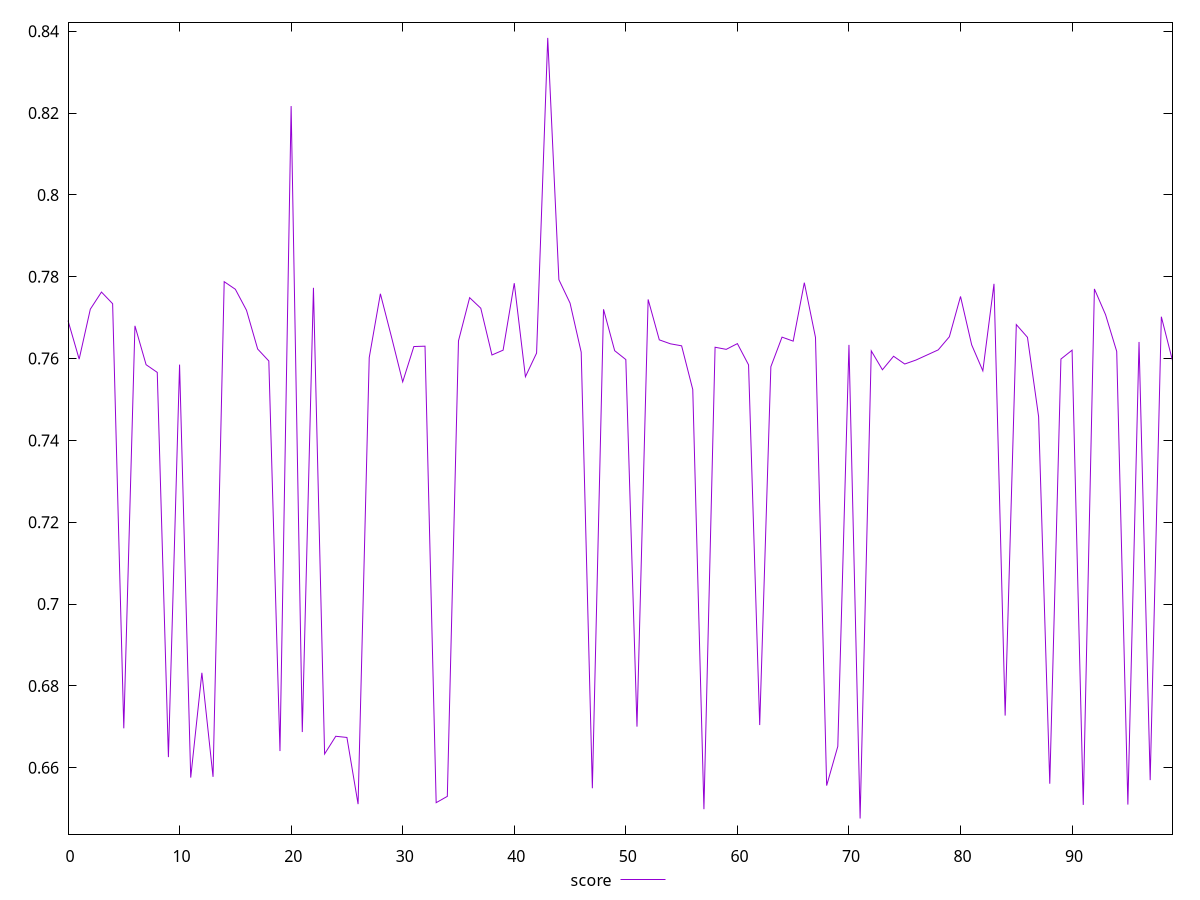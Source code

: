 reset

$score <<EOF
0 0.7692859094964107
1 0.7598571160188997
2 0.7720645707899441
3 0.7762488483872093
4 0.7734044233962304
5 0.669634624769779
6 0.76799631229361
7 0.7584989376547642
8 0.7566198789952188
9 0.662594069343378
10 0.7585135651690962
11 0.657593984158922
12 0.6832053551055574
13 0.6577770323322444
14 0.7787867806632658
15 0.7769314607228103
16 0.7717970877448036
17 0.7623332316276621
18 0.759402541214975
19 0.6640824295094709
20 0.821704009727414
21 0.6687259387263844
22 0.7772798399909108
23 0.6633738167101371
24 0.6676958211555402
25 0.6674060417053425
26 0.6511115820101048
27 0.7602307930093144
28 0.7758346787151104
29 0.7652263025812616
30 0.7543068001882324
31 0.7629365068634338
32 0.7630241891085191
33 0.6514667934776481
34 0.6530104266247151
35 0.7643194674569902
36 0.7748792854949134
37 0.7722933107904792
38 0.7608743892073027
39 0.7620522110683144
40 0.7784139581803851
41 0.7555611332019849
42 0.7613364783685568
43 0.8383589612217753
44 0.779276974473091
45 0.7735538484870277
46 0.7615548209419283
47 0.6549991872907446
48 0.7720374043844672
49 0.7619227072599715
50 0.7597572817294431
51 0.6700510045941508
52 0.7744461712179532
53 0.764571259250826
54 0.7636019931768661
55 0.7631132253380886
56 0.7524293564013879
57 0.6498789170179824
58 0.7627670778130355
59 0.7622496430279843
60 0.763652694071312
61 0.7584627639654494
62 0.6704354083772681
63 0.7580060309734221
64 0.765234110593048
65 0.764260815474548
66 0.778543017084862
67 0.765167029974842
68 0.6556404551172301
69 0.6652304898905426
70 0.763343772460852
71 0.6475964215263799
72 0.7618769915563401
73 0.7572609076887653
74 0.7605635899070979
75 0.758666853665865
76 0.7596303037168727
77 0.7608728286833062
78 0.7621188340071858
79 0.7653281527301106
80 0.7751737948068087
81 0.7633451233455233
82 0.757000047675466
83 0.7782621065113781
84 0.6727527480303821
85 0.7683033541797663
86 0.7651921004031508
87 0.7457907602752036
88 0.6561044686124993
89 0.7598831813058526
90 0.7620482177669761
91 0.6509139283647154
92 0.7770159032219047
93 0.7707174974362715
94 0.7617378570800635
95 0.6510014310825538
96 0.764057092693041
97 0.6569810632610922
98 0.7702227094110774
99 0.759489846769125
EOF

set key outside below
set xrange [0:99]
set yrange [0.643781170732472:0.8421742120156832]
set trange [0.643781170732472:0.8421742120156832]
set terminal svg size 640, 490 enhanced background rgb 'white'
set output "report_00007_2020-12-11T15:55:29.892Z/speed-index/samples/pages+cached+nointeractive/score/values.svg"

plot $score title "score" with line

reset

